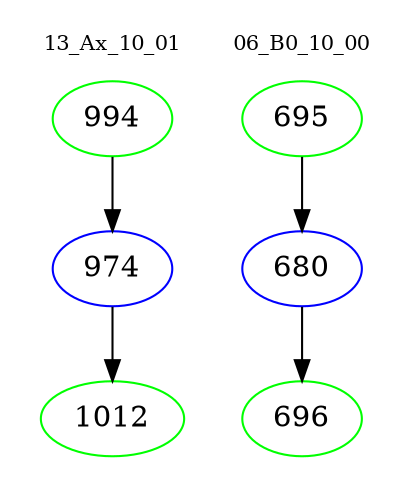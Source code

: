 digraph{
subgraph cluster_0 {
color = white
label = "13_Ax_10_01";
fontsize=10;
T0_994 [label="994", color="green"]
T0_994 -> T0_974 [color="black"]
T0_974 [label="974", color="blue"]
T0_974 -> T0_1012 [color="black"]
T0_1012 [label="1012", color="green"]
}
subgraph cluster_1 {
color = white
label = "06_B0_10_00";
fontsize=10;
T1_695 [label="695", color="green"]
T1_695 -> T1_680 [color="black"]
T1_680 [label="680", color="blue"]
T1_680 -> T1_696 [color="black"]
T1_696 [label="696", color="green"]
}
}
